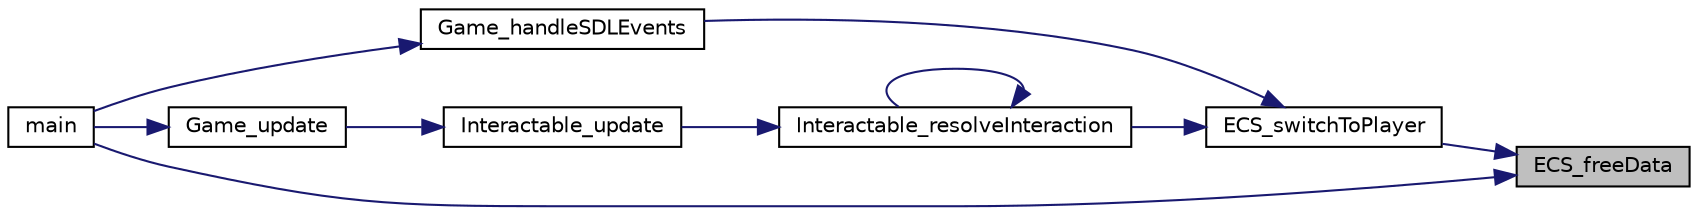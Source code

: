 digraph "ECS_freeData"
{
 // LATEX_PDF_SIZE
  edge [fontname="Helvetica",fontsize="10",labelfontname="Helvetica",labelfontsize="10"];
  node [fontname="Helvetica",fontsize="10",shape=record];
  rankdir="RL";
  Node1 [label="ECS_freeData",height=0.2,width=0.4,color="black", fillcolor="grey75", style="filled", fontcolor="black",tooltip=" "];
  Node1 -> Node2 [dir="back",color="midnightblue",fontsize="10",style="solid"];
  Node2 [label="ECS_switchToPlayer",height=0.2,width=0.4,color="black", fillcolor="white", style="filled",URL="$_e_c_s_8c.html#a5ee7baf92e594c3c0a1c2cb0170df127",tooltip=" "];
  Node2 -> Node3 [dir="back",color="midnightblue",fontsize="10",style="solid"];
  Node3 [label="Game_handleSDLEvents",height=0.2,width=0.4,color="black", fillcolor="white", style="filled",URL="$_game_8c.html#a9911473d14630a4538712be4c4ae08ef",tooltip=" "];
  Node3 -> Node4 [dir="back",color="midnightblue",fontsize="10",style="solid"];
  Node4 [label="main",height=0.2,width=0.4,color="black", fillcolor="white", style="filled",URL="$main_8c.html#a840291bc02cba5474a4cb46a9b9566fe",tooltip=" "];
  Node2 -> Node5 [dir="back",color="midnightblue",fontsize="10",style="solid"];
  Node5 [label="Interactable_resolveInteraction",height=0.2,width=0.4,color="black", fillcolor="white", style="filled",URL="$_interactable_systems_8c.html#acb7bc993c906da3377e35ff6eb3ca1d9",tooltip=" "];
  Node5 -> Node5 [dir="back",color="midnightblue",fontsize="10",style="solid"];
  Node5 -> Node6 [dir="back",color="midnightblue",fontsize="10",style="solid"];
  Node6 [label="Interactable_update",height=0.2,width=0.4,color="black", fillcolor="white", style="filled",URL="$_interactable_systems_8c.html#ab7e982b57adb8ff955d90d40e890dfaf",tooltip=" "];
  Node6 -> Node7 [dir="back",color="midnightblue",fontsize="10",style="solid"];
  Node7 [label="Game_update",height=0.2,width=0.4,color="black", fillcolor="white", style="filled",URL="$_game_8c.html#a1fdb232da8445ef611c99a0baff40778",tooltip=" "];
  Node7 -> Node4 [dir="back",color="midnightblue",fontsize="10",style="solid"];
  Node1 -> Node4 [dir="back",color="midnightblue",fontsize="10",style="solid"];
}
